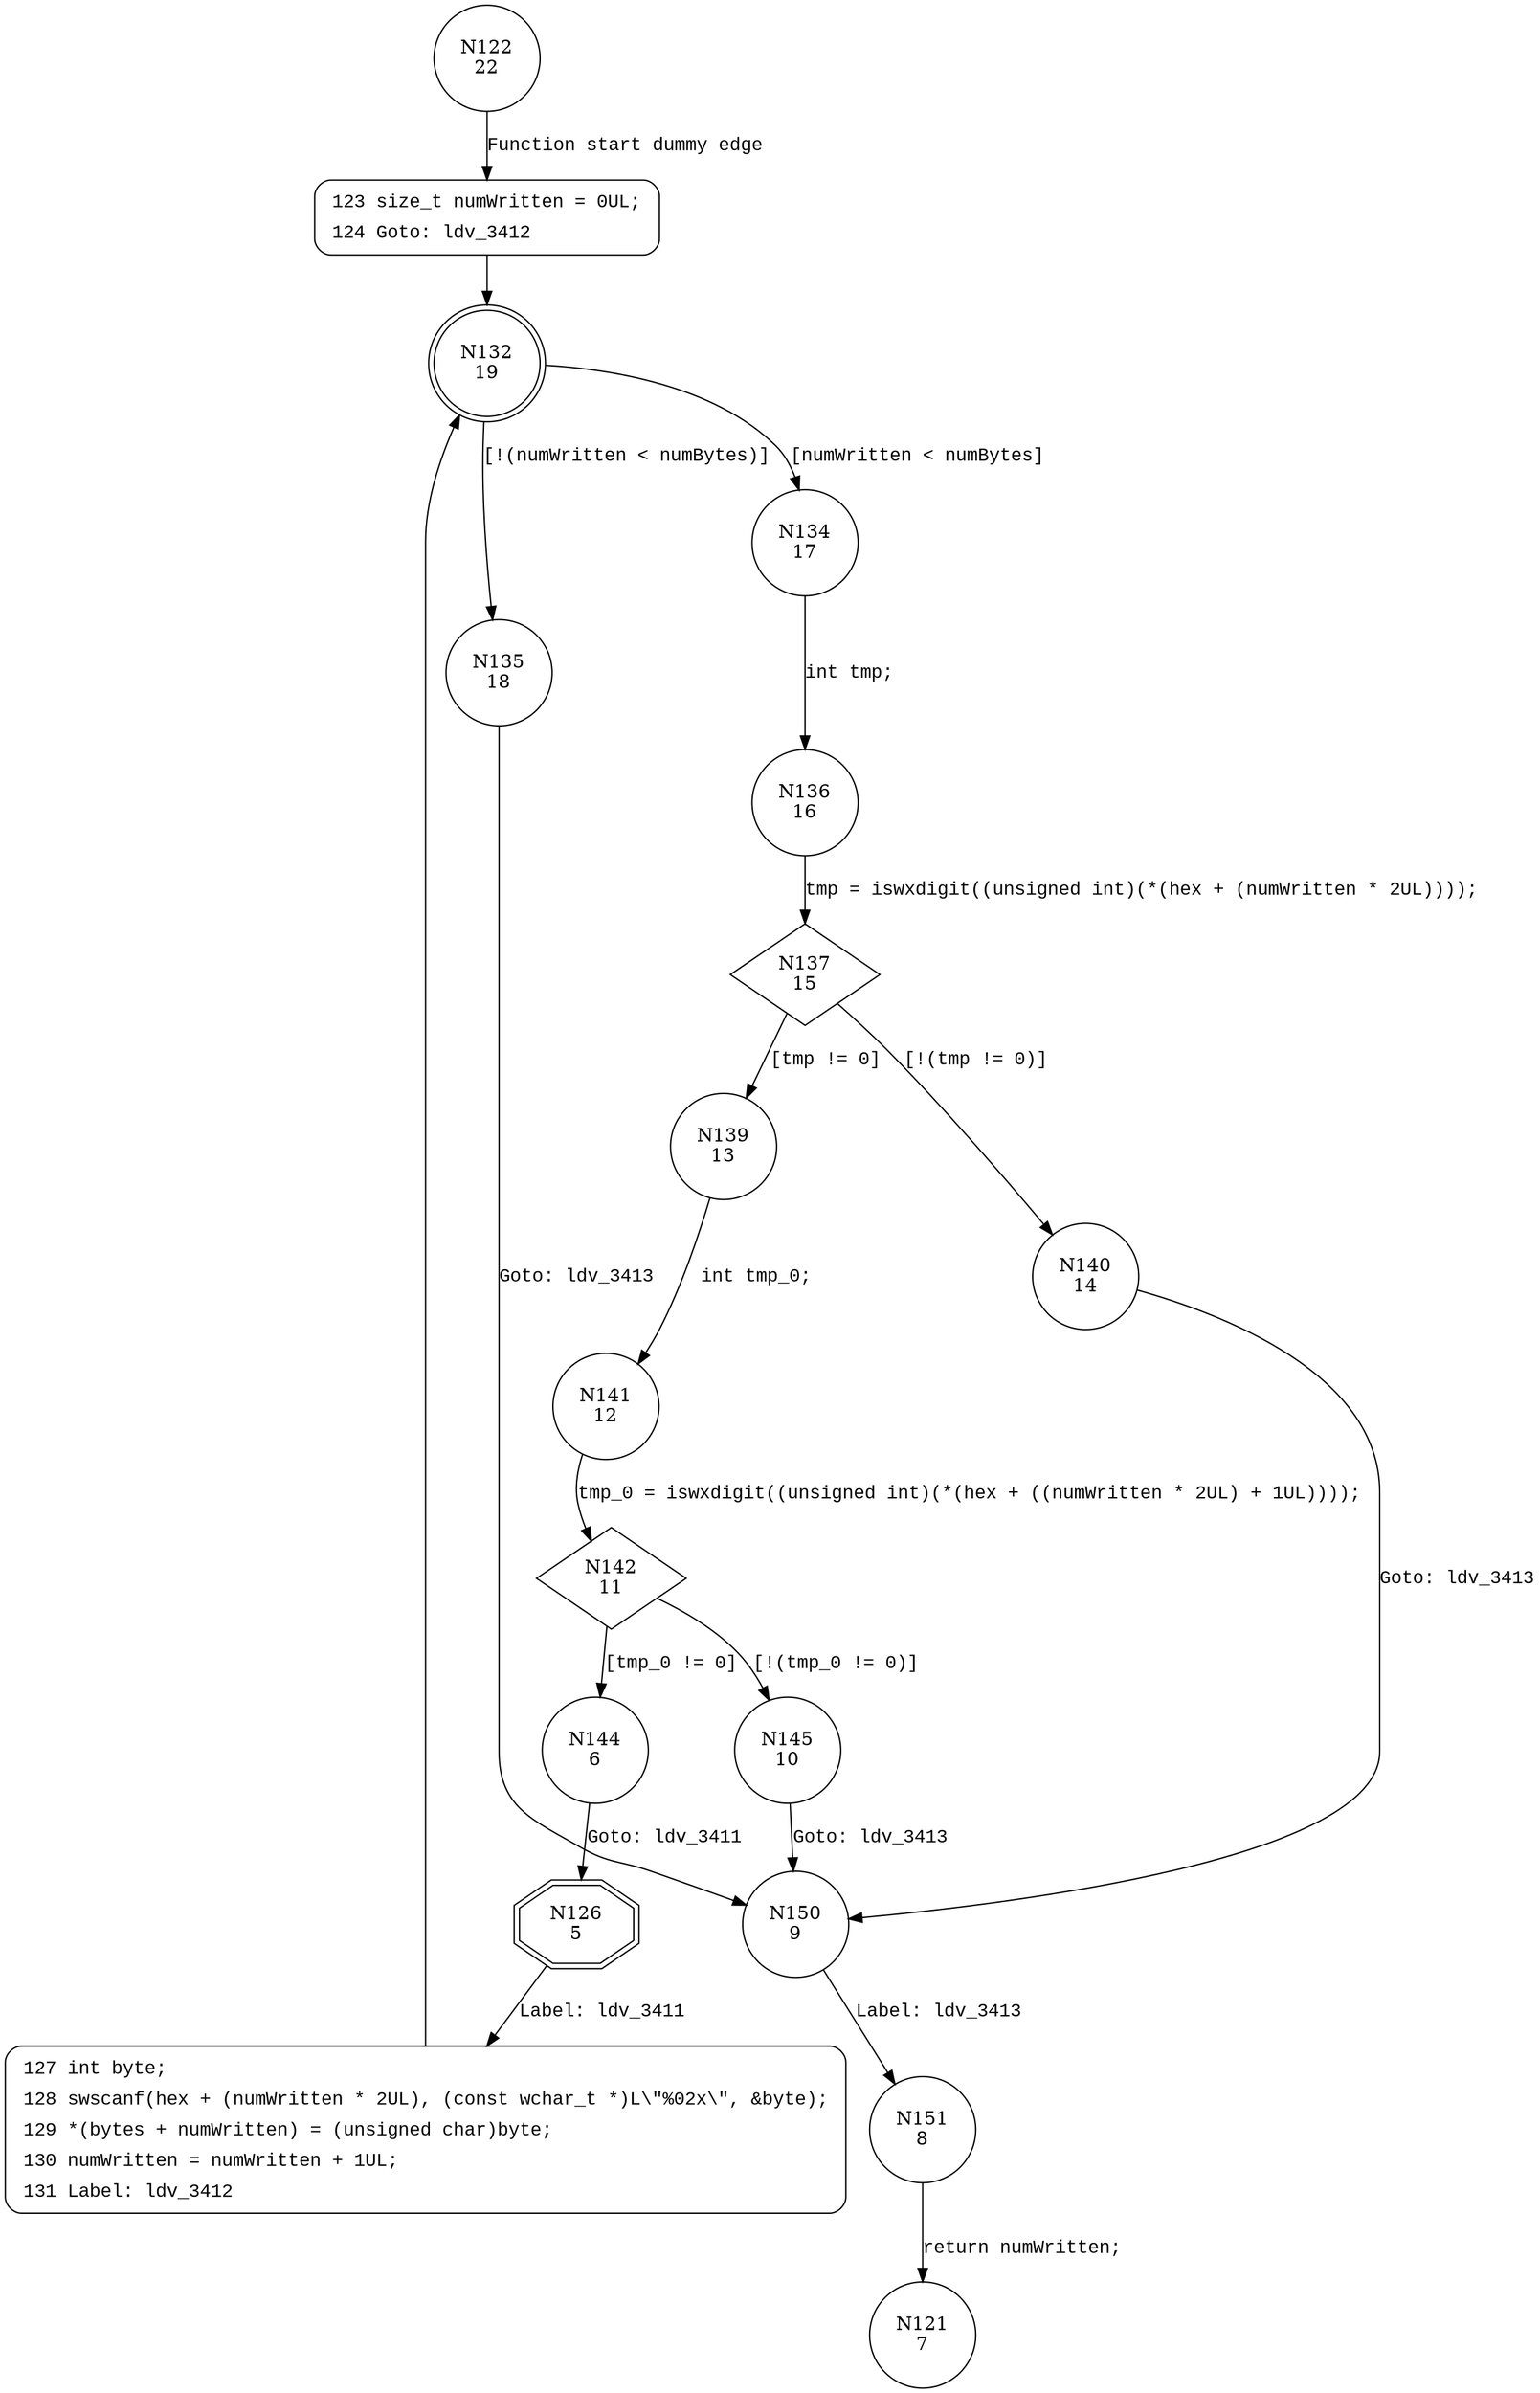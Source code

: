 digraph decodeHexWChars {
122 [shape="circle" label="N122\n22"]
123 [shape="circle" label="N123\n21"]
132 [shape="doublecircle" label="N132\n19"]
134 [shape="circle" label="N134\n17"]
135 [shape="circle" label="N135\n18"]
150 [shape="circle" label="N150\n9"]
151 [shape="circle" label="N151\n8"]
136 [shape="circle" label="N136\n16"]
137 [shape="diamond" label="N137\n15"]
139 [shape="circle" label="N139\n13"]
140 [shape="circle" label="N140\n14"]
141 [shape="circle" label="N141\n12"]
142 [shape="diamond" label="N142\n11"]
144 [shape="circle" label="N144\n6"]
145 [shape="circle" label="N145\n10"]
126 [shape="doubleoctagon" label="N126\n5"]
127 [shape="circle" label="N127\n4"]
121 [shape="circle" label="N121\n7"]
123 [style="filled,bold" penwidth="1" fillcolor="white" fontname="Courier New" shape="Mrecord" label=<<table border="0" cellborder="0" cellpadding="3" bgcolor="white"><tr><td align="right">123</td><td align="left">size_t numWritten = 0UL;</td></tr><tr><td align="right">124</td><td align="left">Goto: ldv_3412</td></tr></table>>]
123 -> 132[label=""]
127 [style="filled,bold" penwidth="1" fillcolor="white" fontname="Courier New" shape="Mrecord" label=<<table border="0" cellborder="0" cellpadding="3" bgcolor="white"><tr><td align="right">127</td><td align="left">int byte;</td></tr><tr><td align="right">128</td><td align="left">swscanf(hex + (numWritten * 2UL), (const wchar_t *)L\&quot;%02x\&quot;, &amp;byte);</td></tr><tr><td align="right">129</td><td align="left">*(bytes + numWritten) = (unsigned char)byte;</td></tr><tr><td align="right">130</td><td align="left">numWritten = numWritten + 1UL;</td></tr><tr><td align="right">131</td><td align="left">Label: ldv_3412</td></tr></table>>]
127 -> 132[label=""]
122 -> 123 [label="Function start dummy edge" fontname="Courier New"]
132 -> 134 [label="[numWritten < numBytes]" fontname="Courier New"]
132 -> 135 [label="[!(numWritten < numBytes)]" fontname="Courier New"]
150 -> 151 [label="Label: ldv_3413" fontname="Courier New"]
134 -> 136 [label="int tmp;" fontname="Courier New"]
137 -> 139 [label="[tmp != 0]" fontname="Courier New"]
137 -> 140 [label="[!(tmp != 0)]" fontname="Courier New"]
139 -> 141 [label="int tmp_0;" fontname="Courier New"]
142 -> 144 [label="[tmp_0 != 0]" fontname="Courier New"]
142 -> 145 [label="[!(tmp_0 != 0)]" fontname="Courier New"]
144 -> 126 [label="Goto: ldv_3411" fontname="Courier New"]
126 -> 127 [label="Label: ldv_3411" fontname="Courier New"]
135 -> 150 [label="Goto: ldv_3413" fontname="Courier New"]
151 -> 121 [label="return numWritten;" fontname="Courier New"]
136 -> 137 [label="tmp = iswxdigit((unsigned int)(*(hex + (numWritten * 2UL))));" fontname="Courier New"]
140 -> 150 [label="Goto: ldv_3413" fontname="Courier New"]
141 -> 142 [label="tmp_0 = iswxdigit((unsigned int)(*(hex + ((numWritten * 2UL) + 1UL))));" fontname="Courier New"]
145 -> 150 [label="Goto: ldv_3413" fontname="Courier New"]
}